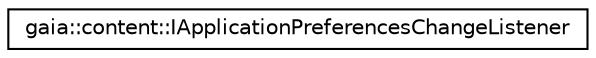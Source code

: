 digraph G
{
  edge [fontname="Helvetica",fontsize="10",labelfontname="Helvetica",labelfontsize="10"];
  node [fontname="Helvetica",fontsize="10",shape=record];
  rankdir=LR;
  Node1 [label="gaia::content::IApplicationPreferencesChangeListener",height=0.2,width=0.4,color="black", fillcolor="white", style="filled",URL="$d1/df8/classgaia_1_1content_1_1_i_application_preferences_change_listener.html",tooltip="virtual class definition for a callback to be invoked when a ApplicationPreferences is changed..."];
}
